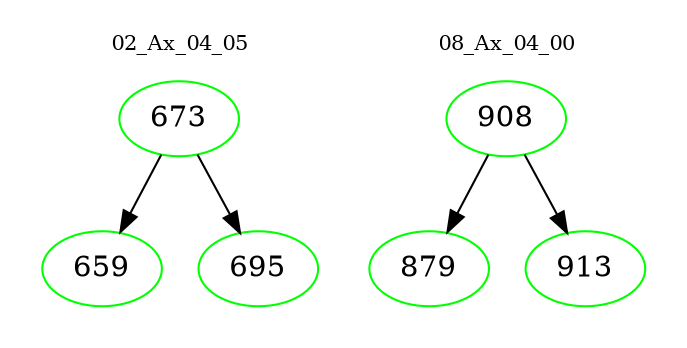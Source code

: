 digraph{
subgraph cluster_0 {
color = white
label = "02_Ax_04_05";
fontsize=10;
T0_673 [label="673", color="green"]
T0_673 -> T0_659 [color="black"]
T0_659 [label="659", color="green"]
T0_673 -> T0_695 [color="black"]
T0_695 [label="695", color="green"]
}
subgraph cluster_1 {
color = white
label = "08_Ax_04_00";
fontsize=10;
T1_908 [label="908", color="green"]
T1_908 -> T1_879 [color="black"]
T1_879 [label="879", color="green"]
T1_908 -> T1_913 [color="black"]
T1_913 [label="913", color="green"]
}
}
